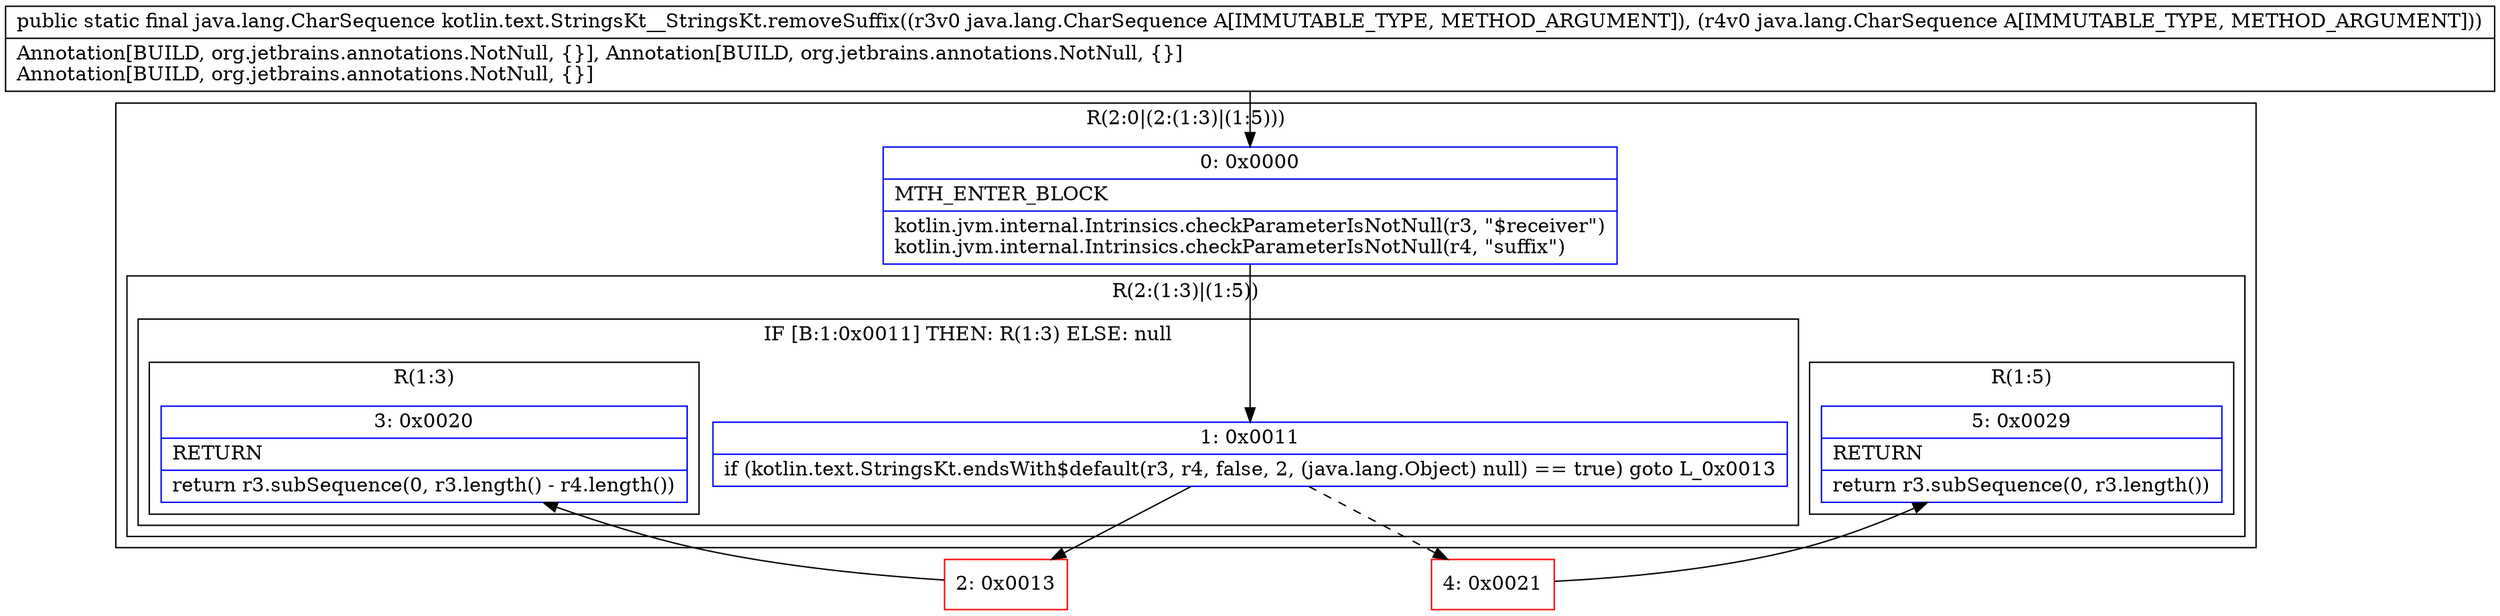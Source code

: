 digraph "CFG forkotlin.text.StringsKt__StringsKt.removeSuffix(Ljava\/lang\/CharSequence;Ljava\/lang\/CharSequence;)Ljava\/lang\/CharSequence;" {
subgraph cluster_Region_1807915334 {
label = "R(2:0|(2:(1:3)|(1:5)))";
node [shape=record,color=blue];
Node_0 [shape=record,label="{0\:\ 0x0000|MTH_ENTER_BLOCK\l|kotlin.jvm.internal.Intrinsics.checkParameterIsNotNull(r3, \"$receiver\")\lkotlin.jvm.internal.Intrinsics.checkParameterIsNotNull(r4, \"suffix\")\l}"];
subgraph cluster_Region_495298846 {
label = "R(2:(1:3)|(1:5))";
node [shape=record,color=blue];
subgraph cluster_IfRegion_2055183974 {
label = "IF [B:1:0x0011] THEN: R(1:3) ELSE: null";
node [shape=record,color=blue];
Node_1 [shape=record,label="{1\:\ 0x0011|if (kotlin.text.StringsKt.endsWith$default(r3, r4, false, 2, (java.lang.Object) null) == true) goto L_0x0013\l}"];
subgraph cluster_Region_1241625369 {
label = "R(1:3)";
node [shape=record,color=blue];
Node_3 [shape=record,label="{3\:\ 0x0020|RETURN\l|return r3.subSequence(0, r3.length() \- r4.length())\l}"];
}
}
subgraph cluster_Region_896932790 {
label = "R(1:5)";
node [shape=record,color=blue];
Node_5 [shape=record,label="{5\:\ 0x0029|RETURN\l|return r3.subSequence(0, r3.length())\l}"];
}
}
}
Node_2 [shape=record,color=red,label="{2\:\ 0x0013}"];
Node_4 [shape=record,color=red,label="{4\:\ 0x0021}"];
MethodNode[shape=record,label="{public static final java.lang.CharSequence kotlin.text.StringsKt__StringsKt.removeSuffix((r3v0 java.lang.CharSequence A[IMMUTABLE_TYPE, METHOD_ARGUMENT]), (r4v0 java.lang.CharSequence A[IMMUTABLE_TYPE, METHOD_ARGUMENT]))  | Annotation[BUILD, org.jetbrains.annotations.NotNull, \{\}], Annotation[BUILD, org.jetbrains.annotations.NotNull, \{\}]\lAnnotation[BUILD, org.jetbrains.annotations.NotNull, \{\}]\l}"];
MethodNode -> Node_0;
Node_0 -> Node_1;
Node_1 -> Node_2;
Node_1 -> Node_4[style=dashed];
Node_2 -> Node_3;
Node_4 -> Node_5;
}

